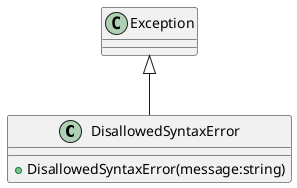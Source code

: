@startuml
class DisallowedSyntaxError {
    + DisallowedSyntaxError(message:string)
}
Exception <|-- DisallowedSyntaxError
@enduml
